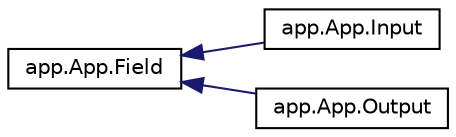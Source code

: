 digraph "Graphical Class Hierarchy"
{
  edge [fontname="Helvetica",fontsize="10",labelfontname="Helvetica",labelfontsize="10"];
  node [fontname="Helvetica",fontsize="10",shape=record];
  rankdir="LR";
  Node0 [label="app.App.Field",height=0.2,width=0.4,color="black", fillcolor="white", style="filled",URL="$classapp_1_1_app_1_1_field.html",tooltip="} "];
  Node0 -> Node1 [dir="back",color="midnightblue",fontsize="10",style="solid",fontname="Helvetica"];
  Node1 [label="app.App.Input",height=0.2,width=0.4,color="black", fillcolor="white", style="filled",URL="$classapp_1_1_app_1_1_input.html"];
  Node0 -> Node2 [dir="back",color="midnightblue",fontsize="10",style="solid",fontname="Helvetica"];
  Node2 [label="app.App.Output",height=0.2,width=0.4,color="black", fillcolor="white", style="filled",URL="$classapp_1_1_app_1_1_output.html"];
}
